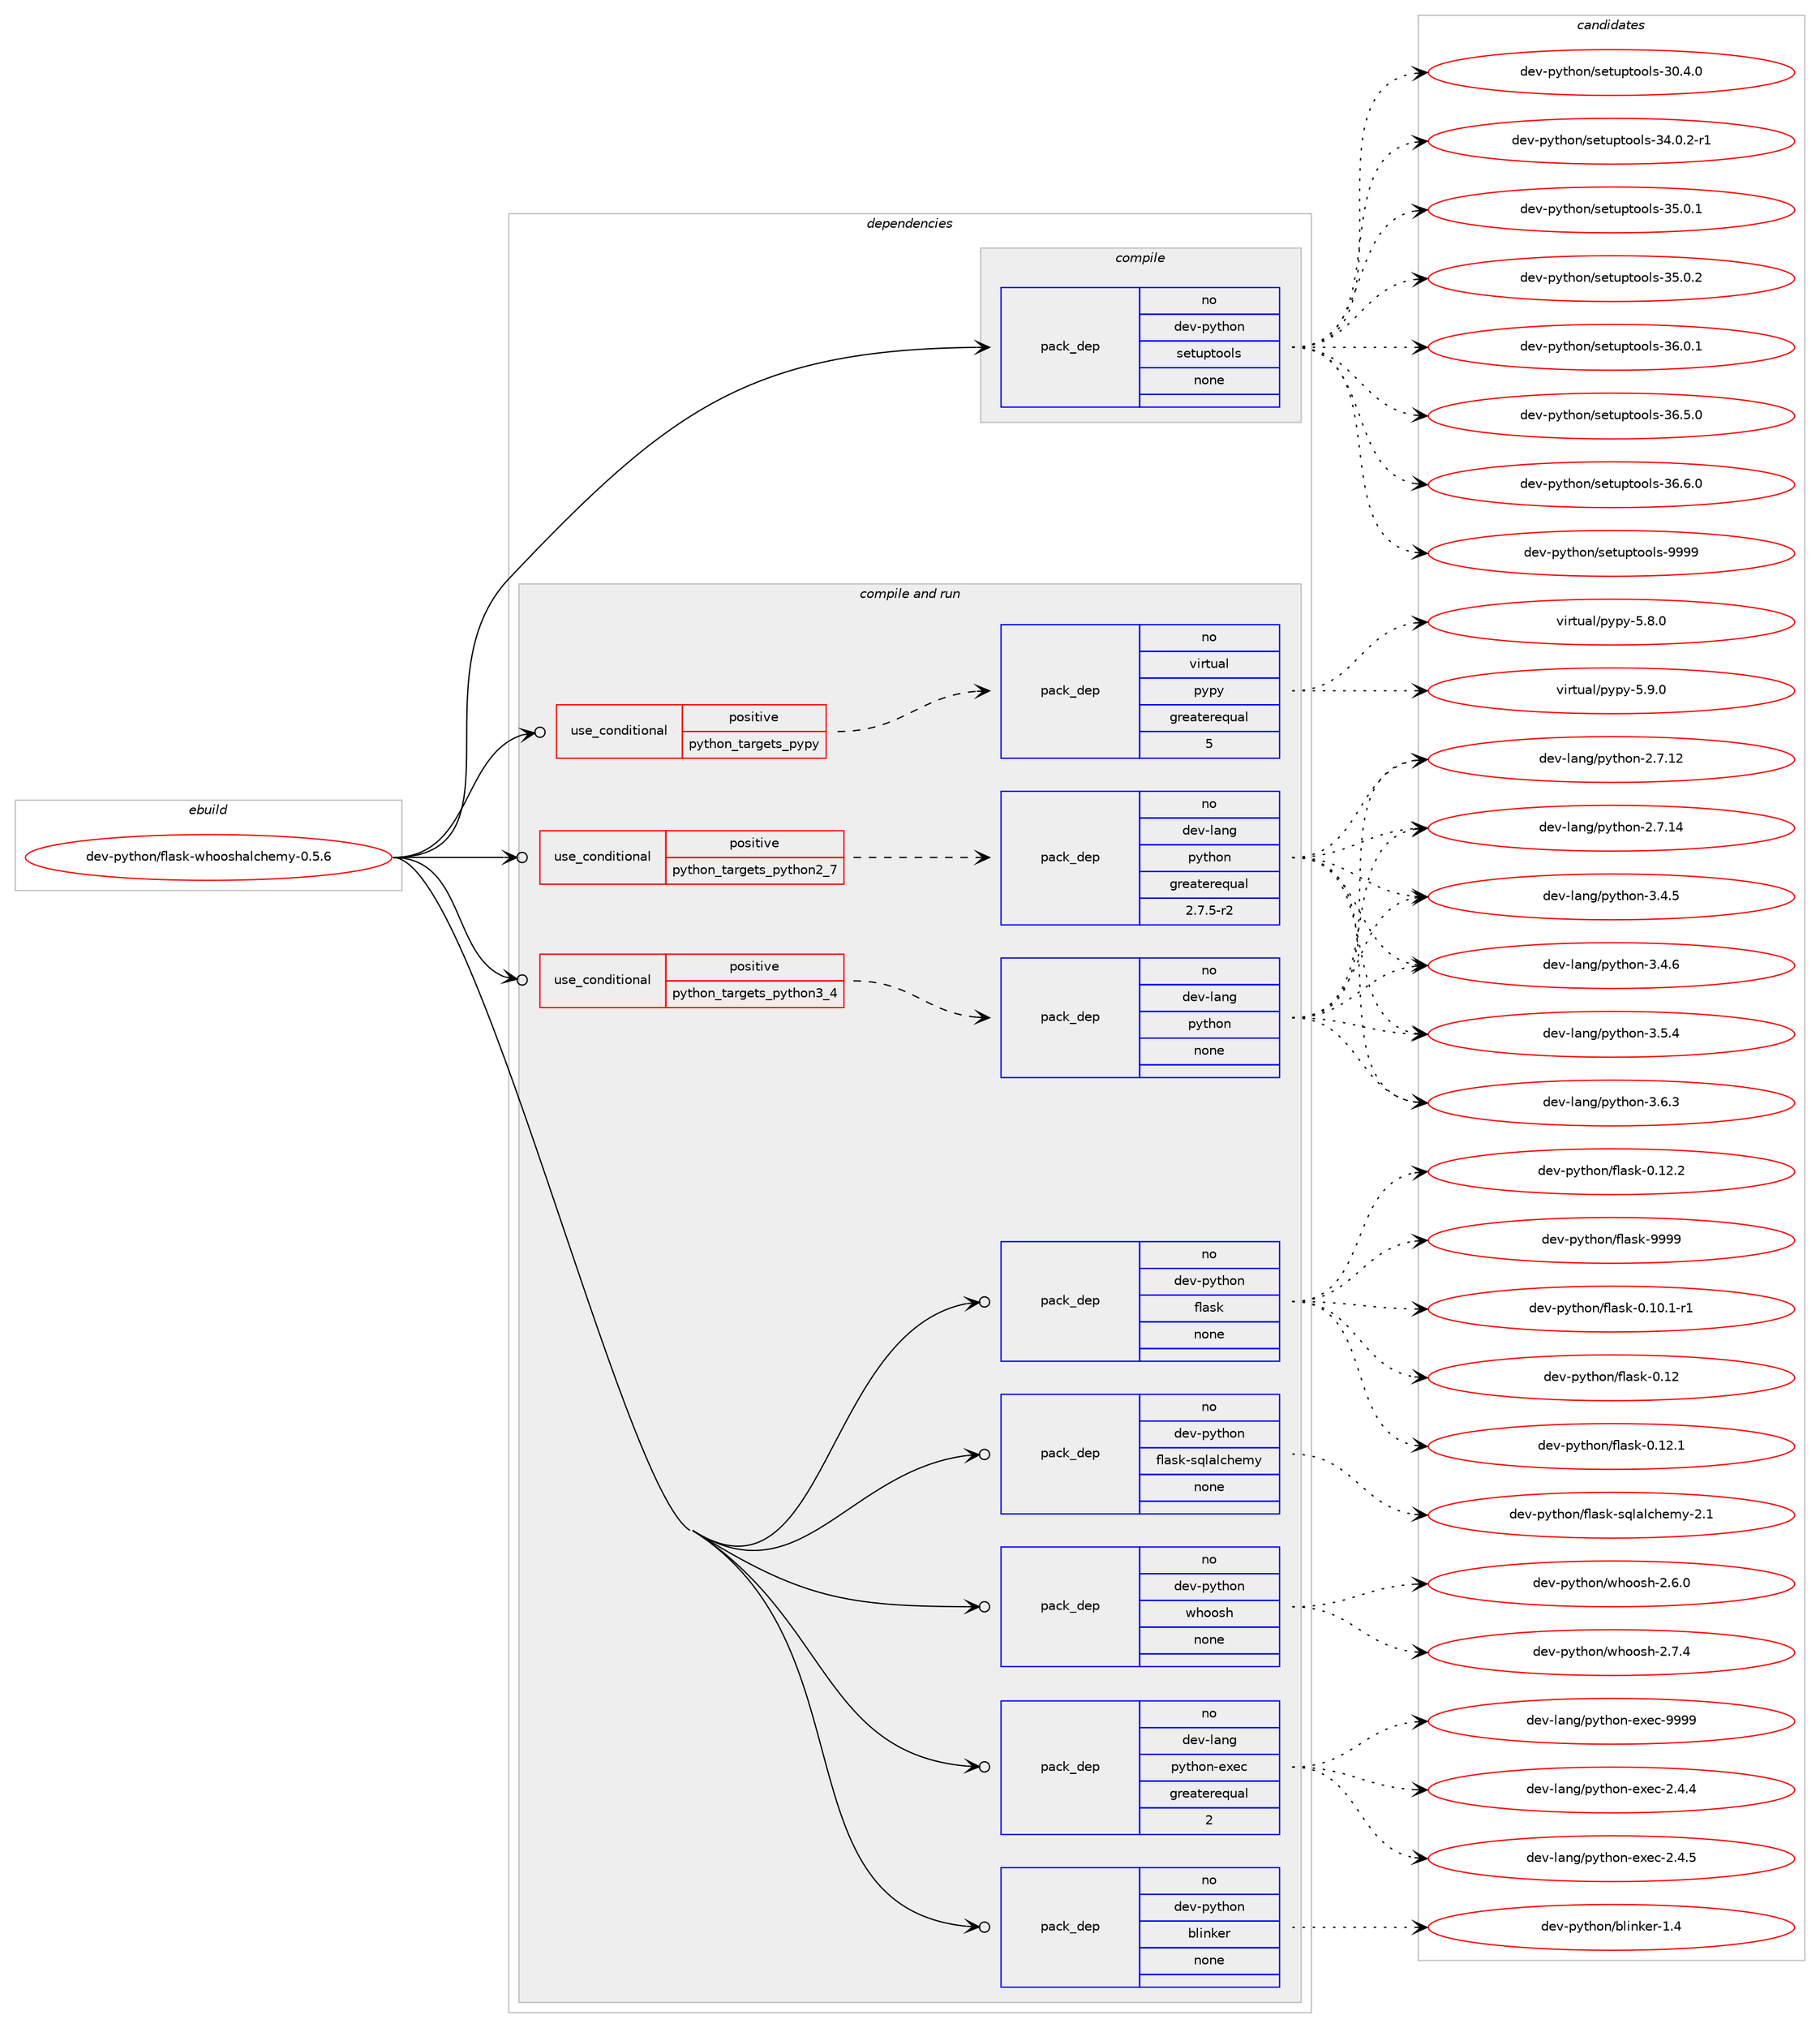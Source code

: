 digraph prolog {

# *************
# Graph options
# *************

newrank=true;
concentrate=true;
compound=true;
graph [rankdir=LR,fontname=Helvetica,fontsize=10,ranksep=1.5];#, ranksep=2.5, nodesep=0.2];
edge  [arrowhead=vee];
node  [fontname=Helvetica,fontsize=10];

# **********
# The ebuild
# **********

subgraph cluster_leftcol {
color=gray;
rank=same;
label=<<i>ebuild</i>>;
id [label="dev-python/flask-whooshalchemy-0.5.6", color=red, width=4, href="../dev-python/flask-whooshalchemy-0.5.6.svg"];
}

# ****************
# The dependencies
# ****************

subgraph cluster_midcol {
color=gray;
label=<<i>dependencies</i>>;
subgraph cluster_compile {
fillcolor="#eeeeee";
style=filled;
label=<<i>compile</i>>;
subgraph pack121227 {
dependency158053 [label=<<TABLE BORDER="0" CELLBORDER="1" CELLSPACING="0" CELLPADDING="4" WIDTH="220"><TR><TD ROWSPAN="6" CELLPADDING="30">pack_dep</TD></TR><TR><TD WIDTH="110">no</TD></TR><TR><TD>dev-python</TD></TR><TR><TD>setuptools</TD></TR><TR><TD>none</TD></TR><TR><TD></TD></TR></TABLE>>, shape=none, color=blue];
}
id:e -> dependency158053:w [weight=20,style="solid",arrowhead="vee"];
}
subgraph cluster_compileandrun {
fillcolor="#eeeeee";
style=filled;
label=<<i>compile and run</i>>;
subgraph cond32988 {
dependency158054 [label=<<TABLE BORDER="0" CELLBORDER="1" CELLSPACING="0" CELLPADDING="4"><TR><TD ROWSPAN="3" CELLPADDING="10">use_conditional</TD></TR><TR><TD>positive</TD></TR><TR><TD>python_targets_pypy</TD></TR></TABLE>>, shape=none, color=red];
subgraph pack121228 {
dependency158055 [label=<<TABLE BORDER="0" CELLBORDER="1" CELLSPACING="0" CELLPADDING="4" WIDTH="220"><TR><TD ROWSPAN="6" CELLPADDING="30">pack_dep</TD></TR><TR><TD WIDTH="110">no</TD></TR><TR><TD>virtual</TD></TR><TR><TD>pypy</TD></TR><TR><TD>greaterequal</TD></TR><TR><TD>5</TD></TR></TABLE>>, shape=none, color=blue];
}
dependency158054:e -> dependency158055:w [weight=20,style="dashed",arrowhead="vee"];
}
id:e -> dependency158054:w [weight=20,style="solid",arrowhead="odotvee"];
subgraph cond32989 {
dependency158056 [label=<<TABLE BORDER="0" CELLBORDER="1" CELLSPACING="0" CELLPADDING="4"><TR><TD ROWSPAN="3" CELLPADDING="10">use_conditional</TD></TR><TR><TD>positive</TD></TR><TR><TD>python_targets_python2_7</TD></TR></TABLE>>, shape=none, color=red];
subgraph pack121229 {
dependency158057 [label=<<TABLE BORDER="0" CELLBORDER="1" CELLSPACING="0" CELLPADDING="4" WIDTH="220"><TR><TD ROWSPAN="6" CELLPADDING="30">pack_dep</TD></TR><TR><TD WIDTH="110">no</TD></TR><TR><TD>dev-lang</TD></TR><TR><TD>python</TD></TR><TR><TD>greaterequal</TD></TR><TR><TD>2.7.5-r2</TD></TR></TABLE>>, shape=none, color=blue];
}
dependency158056:e -> dependency158057:w [weight=20,style="dashed",arrowhead="vee"];
}
id:e -> dependency158056:w [weight=20,style="solid",arrowhead="odotvee"];
subgraph cond32990 {
dependency158058 [label=<<TABLE BORDER="0" CELLBORDER="1" CELLSPACING="0" CELLPADDING="4"><TR><TD ROWSPAN="3" CELLPADDING="10">use_conditional</TD></TR><TR><TD>positive</TD></TR><TR><TD>python_targets_python3_4</TD></TR></TABLE>>, shape=none, color=red];
subgraph pack121230 {
dependency158059 [label=<<TABLE BORDER="0" CELLBORDER="1" CELLSPACING="0" CELLPADDING="4" WIDTH="220"><TR><TD ROWSPAN="6" CELLPADDING="30">pack_dep</TD></TR><TR><TD WIDTH="110">no</TD></TR><TR><TD>dev-lang</TD></TR><TR><TD>python</TD></TR><TR><TD>none</TD></TR><TR><TD></TD></TR></TABLE>>, shape=none, color=blue];
}
dependency158058:e -> dependency158059:w [weight=20,style="dashed",arrowhead="vee"];
}
id:e -> dependency158058:w [weight=20,style="solid",arrowhead="odotvee"];
subgraph pack121231 {
dependency158060 [label=<<TABLE BORDER="0" CELLBORDER="1" CELLSPACING="0" CELLPADDING="4" WIDTH="220"><TR><TD ROWSPAN="6" CELLPADDING="30">pack_dep</TD></TR><TR><TD WIDTH="110">no</TD></TR><TR><TD>dev-lang</TD></TR><TR><TD>python-exec</TD></TR><TR><TD>greaterequal</TD></TR><TR><TD>2</TD></TR></TABLE>>, shape=none, color=blue];
}
id:e -> dependency158060:w [weight=20,style="solid",arrowhead="odotvee"];
subgraph pack121232 {
dependency158061 [label=<<TABLE BORDER="0" CELLBORDER="1" CELLSPACING="0" CELLPADDING="4" WIDTH="220"><TR><TD ROWSPAN="6" CELLPADDING="30">pack_dep</TD></TR><TR><TD WIDTH="110">no</TD></TR><TR><TD>dev-python</TD></TR><TR><TD>blinker</TD></TR><TR><TD>none</TD></TR><TR><TD></TD></TR></TABLE>>, shape=none, color=blue];
}
id:e -> dependency158061:w [weight=20,style="solid",arrowhead="odotvee"];
subgraph pack121233 {
dependency158062 [label=<<TABLE BORDER="0" CELLBORDER="1" CELLSPACING="0" CELLPADDING="4" WIDTH="220"><TR><TD ROWSPAN="6" CELLPADDING="30">pack_dep</TD></TR><TR><TD WIDTH="110">no</TD></TR><TR><TD>dev-python</TD></TR><TR><TD>flask</TD></TR><TR><TD>none</TD></TR><TR><TD></TD></TR></TABLE>>, shape=none, color=blue];
}
id:e -> dependency158062:w [weight=20,style="solid",arrowhead="odotvee"];
subgraph pack121234 {
dependency158063 [label=<<TABLE BORDER="0" CELLBORDER="1" CELLSPACING="0" CELLPADDING="4" WIDTH="220"><TR><TD ROWSPAN="6" CELLPADDING="30">pack_dep</TD></TR><TR><TD WIDTH="110">no</TD></TR><TR><TD>dev-python</TD></TR><TR><TD>flask-sqlalchemy</TD></TR><TR><TD>none</TD></TR><TR><TD></TD></TR></TABLE>>, shape=none, color=blue];
}
id:e -> dependency158063:w [weight=20,style="solid",arrowhead="odotvee"];
subgraph pack121235 {
dependency158064 [label=<<TABLE BORDER="0" CELLBORDER="1" CELLSPACING="0" CELLPADDING="4" WIDTH="220"><TR><TD ROWSPAN="6" CELLPADDING="30">pack_dep</TD></TR><TR><TD WIDTH="110">no</TD></TR><TR><TD>dev-python</TD></TR><TR><TD>whoosh</TD></TR><TR><TD>none</TD></TR><TR><TD></TD></TR></TABLE>>, shape=none, color=blue];
}
id:e -> dependency158064:w [weight=20,style="solid",arrowhead="odotvee"];
}
subgraph cluster_run {
fillcolor="#eeeeee";
style=filled;
label=<<i>run</i>>;
}
}

# **************
# The candidates
# **************

subgraph cluster_choices {
rank=same;
color=gray;
label=<<i>candidates</i>>;

subgraph choice121227 {
color=black;
nodesep=1;
choice100101118451121211161041111104711510111611711211611111110811545514846524648 [label="dev-python/setuptools-30.4.0", color=red, width=4,href="../dev-python/setuptools-30.4.0.svg"];
choice1001011184511212111610411111047115101116117112116111111108115455152464846504511449 [label="dev-python/setuptools-34.0.2-r1", color=red, width=4,href="../dev-python/setuptools-34.0.2-r1.svg"];
choice100101118451121211161041111104711510111611711211611111110811545515346484649 [label="dev-python/setuptools-35.0.1", color=red, width=4,href="../dev-python/setuptools-35.0.1.svg"];
choice100101118451121211161041111104711510111611711211611111110811545515346484650 [label="dev-python/setuptools-35.0.2", color=red, width=4,href="../dev-python/setuptools-35.0.2.svg"];
choice100101118451121211161041111104711510111611711211611111110811545515446484649 [label="dev-python/setuptools-36.0.1", color=red, width=4,href="../dev-python/setuptools-36.0.1.svg"];
choice100101118451121211161041111104711510111611711211611111110811545515446534648 [label="dev-python/setuptools-36.5.0", color=red, width=4,href="../dev-python/setuptools-36.5.0.svg"];
choice100101118451121211161041111104711510111611711211611111110811545515446544648 [label="dev-python/setuptools-36.6.0", color=red, width=4,href="../dev-python/setuptools-36.6.0.svg"];
choice10010111845112121116104111110471151011161171121161111111081154557575757 [label="dev-python/setuptools-9999", color=red, width=4,href="../dev-python/setuptools-9999.svg"];
dependency158053:e -> choice100101118451121211161041111104711510111611711211611111110811545514846524648:w [style=dotted,weight="100"];
dependency158053:e -> choice1001011184511212111610411111047115101116117112116111111108115455152464846504511449:w [style=dotted,weight="100"];
dependency158053:e -> choice100101118451121211161041111104711510111611711211611111110811545515346484649:w [style=dotted,weight="100"];
dependency158053:e -> choice100101118451121211161041111104711510111611711211611111110811545515346484650:w [style=dotted,weight="100"];
dependency158053:e -> choice100101118451121211161041111104711510111611711211611111110811545515446484649:w [style=dotted,weight="100"];
dependency158053:e -> choice100101118451121211161041111104711510111611711211611111110811545515446534648:w [style=dotted,weight="100"];
dependency158053:e -> choice100101118451121211161041111104711510111611711211611111110811545515446544648:w [style=dotted,weight="100"];
dependency158053:e -> choice10010111845112121116104111110471151011161171121161111111081154557575757:w [style=dotted,weight="100"];
}
subgraph choice121228 {
color=black;
nodesep=1;
choice1181051141161179710847112121112121455346564648 [label="virtual/pypy-5.8.0", color=red, width=4,href="../virtual/pypy-5.8.0.svg"];
choice1181051141161179710847112121112121455346574648 [label="virtual/pypy-5.9.0", color=red, width=4,href="../virtual/pypy-5.9.0.svg"];
dependency158055:e -> choice1181051141161179710847112121112121455346564648:w [style=dotted,weight="100"];
dependency158055:e -> choice1181051141161179710847112121112121455346574648:w [style=dotted,weight="100"];
}
subgraph choice121229 {
color=black;
nodesep=1;
choice10010111845108971101034711212111610411111045504655464950 [label="dev-lang/python-2.7.12", color=red, width=4,href="../dev-lang/python-2.7.12.svg"];
choice10010111845108971101034711212111610411111045504655464952 [label="dev-lang/python-2.7.14", color=red, width=4,href="../dev-lang/python-2.7.14.svg"];
choice100101118451089711010347112121116104111110455146524653 [label="dev-lang/python-3.4.5", color=red, width=4,href="../dev-lang/python-3.4.5.svg"];
choice100101118451089711010347112121116104111110455146524654 [label="dev-lang/python-3.4.6", color=red, width=4,href="../dev-lang/python-3.4.6.svg"];
choice100101118451089711010347112121116104111110455146534652 [label="dev-lang/python-3.5.4", color=red, width=4,href="../dev-lang/python-3.5.4.svg"];
choice100101118451089711010347112121116104111110455146544651 [label="dev-lang/python-3.6.3", color=red, width=4,href="../dev-lang/python-3.6.3.svg"];
dependency158057:e -> choice10010111845108971101034711212111610411111045504655464950:w [style=dotted,weight="100"];
dependency158057:e -> choice10010111845108971101034711212111610411111045504655464952:w [style=dotted,weight="100"];
dependency158057:e -> choice100101118451089711010347112121116104111110455146524653:w [style=dotted,weight="100"];
dependency158057:e -> choice100101118451089711010347112121116104111110455146524654:w [style=dotted,weight="100"];
dependency158057:e -> choice100101118451089711010347112121116104111110455146534652:w [style=dotted,weight="100"];
dependency158057:e -> choice100101118451089711010347112121116104111110455146544651:w [style=dotted,weight="100"];
}
subgraph choice121230 {
color=black;
nodesep=1;
choice10010111845108971101034711212111610411111045504655464950 [label="dev-lang/python-2.7.12", color=red, width=4,href="../dev-lang/python-2.7.12.svg"];
choice10010111845108971101034711212111610411111045504655464952 [label="dev-lang/python-2.7.14", color=red, width=4,href="../dev-lang/python-2.7.14.svg"];
choice100101118451089711010347112121116104111110455146524653 [label="dev-lang/python-3.4.5", color=red, width=4,href="../dev-lang/python-3.4.5.svg"];
choice100101118451089711010347112121116104111110455146524654 [label="dev-lang/python-3.4.6", color=red, width=4,href="../dev-lang/python-3.4.6.svg"];
choice100101118451089711010347112121116104111110455146534652 [label="dev-lang/python-3.5.4", color=red, width=4,href="../dev-lang/python-3.5.4.svg"];
choice100101118451089711010347112121116104111110455146544651 [label="dev-lang/python-3.6.3", color=red, width=4,href="../dev-lang/python-3.6.3.svg"];
dependency158059:e -> choice10010111845108971101034711212111610411111045504655464950:w [style=dotted,weight="100"];
dependency158059:e -> choice10010111845108971101034711212111610411111045504655464952:w [style=dotted,weight="100"];
dependency158059:e -> choice100101118451089711010347112121116104111110455146524653:w [style=dotted,weight="100"];
dependency158059:e -> choice100101118451089711010347112121116104111110455146524654:w [style=dotted,weight="100"];
dependency158059:e -> choice100101118451089711010347112121116104111110455146534652:w [style=dotted,weight="100"];
dependency158059:e -> choice100101118451089711010347112121116104111110455146544651:w [style=dotted,weight="100"];
}
subgraph choice121231 {
color=black;
nodesep=1;
choice1001011184510897110103471121211161041111104510112010199455046524652 [label="dev-lang/python-exec-2.4.4", color=red, width=4,href="../dev-lang/python-exec-2.4.4.svg"];
choice1001011184510897110103471121211161041111104510112010199455046524653 [label="dev-lang/python-exec-2.4.5", color=red, width=4,href="../dev-lang/python-exec-2.4.5.svg"];
choice10010111845108971101034711212111610411111045101120101994557575757 [label="dev-lang/python-exec-9999", color=red, width=4,href="../dev-lang/python-exec-9999.svg"];
dependency158060:e -> choice1001011184510897110103471121211161041111104510112010199455046524652:w [style=dotted,weight="100"];
dependency158060:e -> choice1001011184510897110103471121211161041111104510112010199455046524653:w [style=dotted,weight="100"];
dependency158060:e -> choice10010111845108971101034711212111610411111045101120101994557575757:w [style=dotted,weight="100"];
}
subgraph choice121232 {
color=black;
nodesep=1;
choice10010111845112121116104111110479810810511010710111445494652 [label="dev-python/blinker-1.4", color=red, width=4,href="../dev-python/blinker-1.4.svg"];
dependency158061:e -> choice10010111845112121116104111110479810810511010710111445494652:w [style=dotted,weight="100"];
}
subgraph choice121233 {
color=black;
nodesep=1;
choice100101118451121211161041111104710210897115107454846494846494511449 [label="dev-python/flask-0.10.1-r1", color=red, width=4,href="../dev-python/flask-0.10.1-r1.svg"];
choice1001011184511212111610411111047102108971151074548464950 [label="dev-python/flask-0.12", color=red, width=4,href="../dev-python/flask-0.12.svg"];
choice10010111845112121116104111110471021089711510745484649504649 [label="dev-python/flask-0.12.1", color=red, width=4,href="../dev-python/flask-0.12.1.svg"];
choice10010111845112121116104111110471021089711510745484649504650 [label="dev-python/flask-0.12.2", color=red, width=4,href="../dev-python/flask-0.12.2.svg"];
choice1001011184511212111610411111047102108971151074557575757 [label="dev-python/flask-9999", color=red, width=4,href="../dev-python/flask-9999.svg"];
dependency158062:e -> choice100101118451121211161041111104710210897115107454846494846494511449:w [style=dotted,weight="100"];
dependency158062:e -> choice1001011184511212111610411111047102108971151074548464950:w [style=dotted,weight="100"];
dependency158062:e -> choice10010111845112121116104111110471021089711510745484649504649:w [style=dotted,weight="100"];
dependency158062:e -> choice10010111845112121116104111110471021089711510745484649504650:w [style=dotted,weight="100"];
dependency158062:e -> choice1001011184511212111610411111047102108971151074557575757:w [style=dotted,weight="100"];
}
subgraph choice121234 {
color=black;
nodesep=1;
choice10010111845112121116104111110471021089711510745115113108971089910410110912145504649 [label="dev-python/flask-sqlalchemy-2.1", color=red, width=4,href="../dev-python/flask-sqlalchemy-2.1.svg"];
dependency158063:e -> choice10010111845112121116104111110471021089711510745115113108971089910410110912145504649:w [style=dotted,weight="100"];
}
subgraph choice121235 {
color=black;
nodesep=1;
choice1001011184511212111610411111047119104111111115104455046544648 [label="dev-python/whoosh-2.6.0", color=red, width=4,href="../dev-python/whoosh-2.6.0.svg"];
choice1001011184511212111610411111047119104111111115104455046554652 [label="dev-python/whoosh-2.7.4", color=red, width=4,href="../dev-python/whoosh-2.7.4.svg"];
dependency158064:e -> choice1001011184511212111610411111047119104111111115104455046544648:w [style=dotted,weight="100"];
dependency158064:e -> choice1001011184511212111610411111047119104111111115104455046554652:w [style=dotted,weight="100"];
}
}

}
